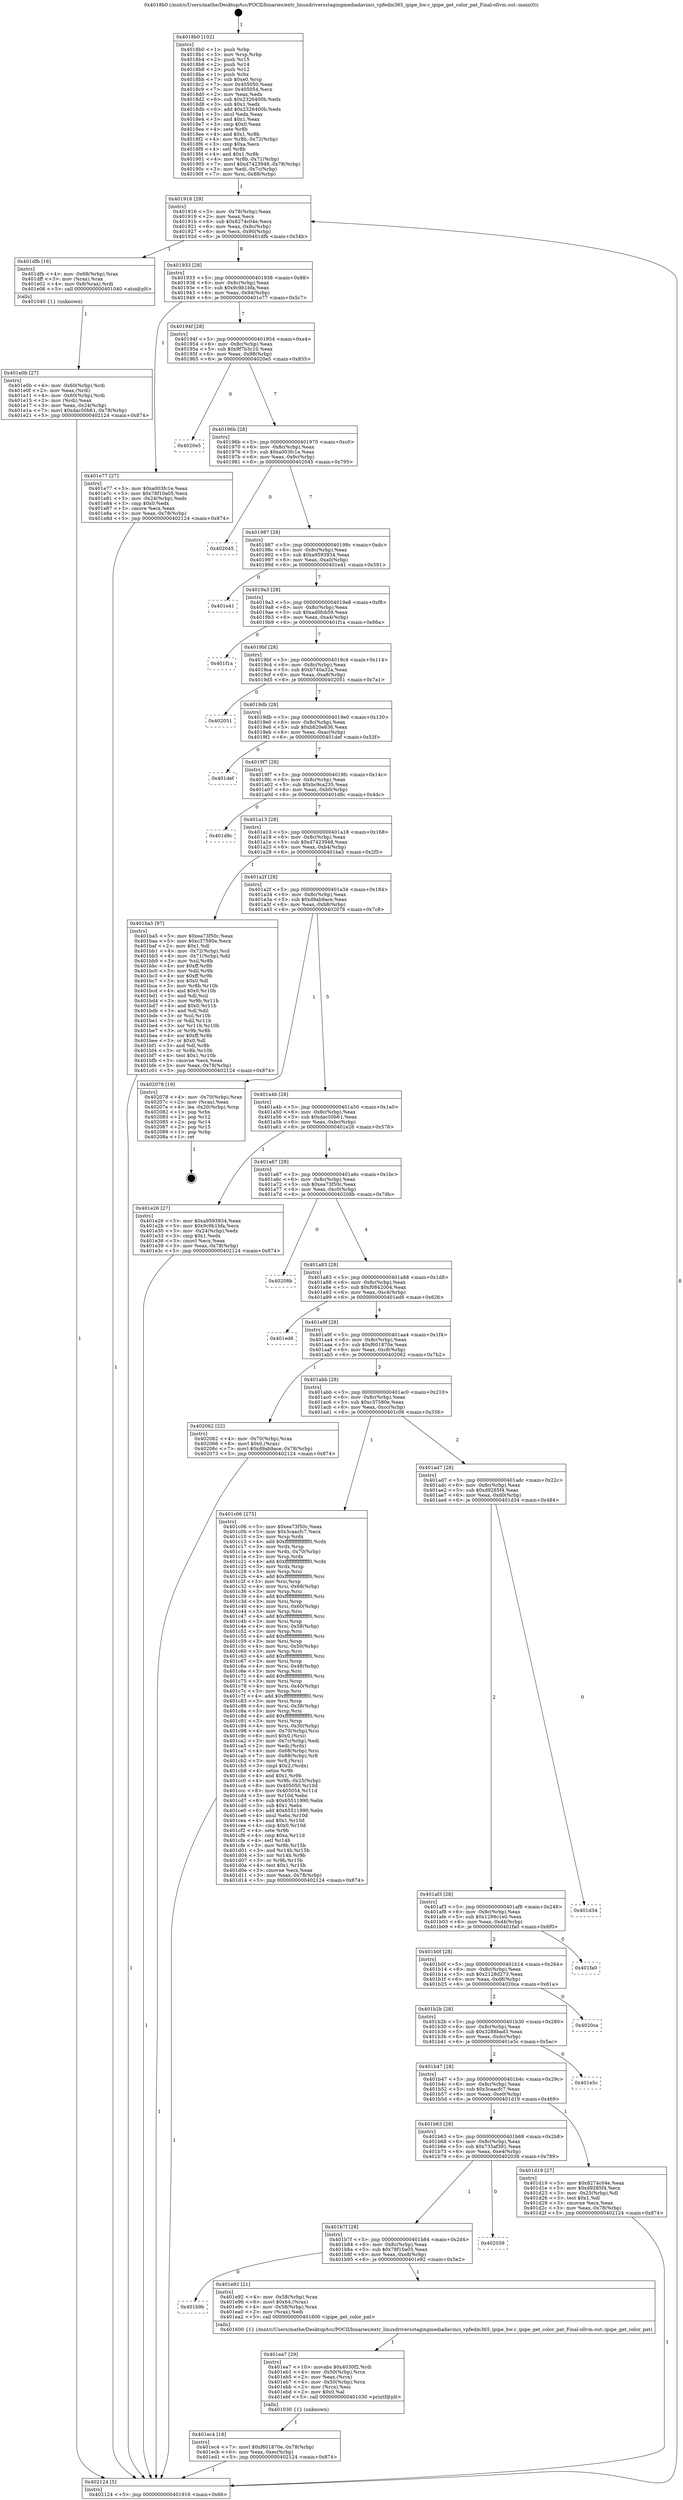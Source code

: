 digraph "0x4018b0" {
  label = "0x4018b0 (/mnt/c/Users/mathe/Desktop/tcc/POCII/binaries/extr_linuxdriversstagingmediadavinci_vpfedm365_ipipe_hw.c_ipipe_get_color_pat_Final-ollvm.out::main(0))"
  labelloc = "t"
  node[shape=record]

  Entry [label="",width=0.3,height=0.3,shape=circle,fillcolor=black,style=filled]
  "0x401916" [label="{
     0x401916 [29]\l
     | [instrs]\l
     &nbsp;&nbsp;0x401916 \<+3\>: mov -0x78(%rbp),%eax\l
     &nbsp;&nbsp;0x401919 \<+2\>: mov %eax,%ecx\l
     &nbsp;&nbsp;0x40191b \<+6\>: sub $0x8274c04e,%ecx\l
     &nbsp;&nbsp;0x401921 \<+6\>: mov %eax,-0x8c(%rbp)\l
     &nbsp;&nbsp;0x401927 \<+6\>: mov %ecx,-0x90(%rbp)\l
     &nbsp;&nbsp;0x40192d \<+6\>: je 0000000000401dfb \<main+0x54b\>\l
  }"]
  "0x401dfb" [label="{
     0x401dfb [16]\l
     | [instrs]\l
     &nbsp;&nbsp;0x401dfb \<+4\>: mov -0x68(%rbp),%rax\l
     &nbsp;&nbsp;0x401dff \<+3\>: mov (%rax),%rax\l
     &nbsp;&nbsp;0x401e02 \<+4\>: mov 0x8(%rax),%rdi\l
     &nbsp;&nbsp;0x401e06 \<+5\>: call 0000000000401040 \<atoi@plt\>\l
     | [calls]\l
     &nbsp;&nbsp;0x401040 \{1\} (unknown)\l
  }"]
  "0x401933" [label="{
     0x401933 [28]\l
     | [instrs]\l
     &nbsp;&nbsp;0x401933 \<+5\>: jmp 0000000000401938 \<main+0x88\>\l
     &nbsp;&nbsp;0x401938 \<+6\>: mov -0x8c(%rbp),%eax\l
     &nbsp;&nbsp;0x40193e \<+5\>: sub $0x9c9b1bfa,%eax\l
     &nbsp;&nbsp;0x401943 \<+6\>: mov %eax,-0x94(%rbp)\l
     &nbsp;&nbsp;0x401949 \<+6\>: je 0000000000401e77 \<main+0x5c7\>\l
  }"]
  Exit [label="",width=0.3,height=0.3,shape=circle,fillcolor=black,style=filled,peripheries=2]
  "0x401e77" [label="{
     0x401e77 [27]\l
     | [instrs]\l
     &nbsp;&nbsp;0x401e77 \<+5\>: mov $0xa003fc1e,%eax\l
     &nbsp;&nbsp;0x401e7c \<+5\>: mov $0x78f10a05,%ecx\l
     &nbsp;&nbsp;0x401e81 \<+3\>: mov -0x24(%rbp),%edx\l
     &nbsp;&nbsp;0x401e84 \<+3\>: cmp $0x0,%edx\l
     &nbsp;&nbsp;0x401e87 \<+3\>: cmove %ecx,%eax\l
     &nbsp;&nbsp;0x401e8a \<+3\>: mov %eax,-0x78(%rbp)\l
     &nbsp;&nbsp;0x401e8d \<+5\>: jmp 0000000000402124 \<main+0x874\>\l
  }"]
  "0x40194f" [label="{
     0x40194f [28]\l
     | [instrs]\l
     &nbsp;&nbsp;0x40194f \<+5\>: jmp 0000000000401954 \<main+0xa4\>\l
     &nbsp;&nbsp;0x401954 \<+6\>: mov -0x8c(%rbp),%eax\l
     &nbsp;&nbsp;0x40195a \<+5\>: sub $0x9f7b3c10,%eax\l
     &nbsp;&nbsp;0x40195f \<+6\>: mov %eax,-0x98(%rbp)\l
     &nbsp;&nbsp;0x401965 \<+6\>: je 00000000004020e5 \<main+0x835\>\l
  }"]
  "0x401ec4" [label="{
     0x401ec4 [18]\l
     | [instrs]\l
     &nbsp;&nbsp;0x401ec4 \<+7\>: movl $0xf601870e,-0x78(%rbp)\l
     &nbsp;&nbsp;0x401ecb \<+6\>: mov %eax,-0xec(%rbp)\l
     &nbsp;&nbsp;0x401ed1 \<+5\>: jmp 0000000000402124 \<main+0x874\>\l
  }"]
  "0x4020e5" [label="{
     0x4020e5\l
  }", style=dashed]
  "0x40196b" [label="{
     0x40196b [28]\l
     | [instrs]\l
     &nbsp;&nbsp;0x40196b \<+5\>: jmp 0000000000401970 \<main+0xc0\>\l
     &nbsp;&nbsp;0x401970 \<+6\>: mov -0x8c(%rbp),%eax\l
     &nbsp;&nbsp;0x401976 \<+5\>: sub $0xa003fc1e,%eax\l
     &nbsp;&nbsp;0x40197b \<+6\>: mov %eax,-0x9c(%rbp)\l
     &nbsp;&nbsp;0x401981 \<+6\>: je 0000000000402045 \<main+0x795\>\l
  }"]
  "0x401ea7" [label="{
     0x401ea7 [29]\l
     | [instrs]\l
     &nbsp;&nbsp;0x401ea7 \<+10\>: movabs $0x4030f2,%rdi\l
     &nbsp;&nbsp;0x401eb1 \<+4\>: mov -0x50(%rbp),%rcx\l
     &nbsp;&nbsp;0x401eb5 \<+2\>: mov %eax,(%rcx)\l
     &nbsp;&nbsp;0x401eb7 \<+4\>: mov -0x50(%rbp),%rcx\l
     &nbsp;&nbsp;0x401ebb \<+2\>: mov (%rcx),%esi\l
     &nbsp;&nbsp;0x401ebd \<+2\>: mov $0x0,%al\l
     &nbsp;&nbsp;0x401ebf \<+5\>: call 0000000000401030 \<printf@plt\>\l
     | [calls]\l
     &nbsp;&nbsp;0x401030 \{1\} (unknown)\l
  }"]
  "0x402045" [label="{
     0x402045\l
  }", style=dashed]
  "0x401987" [label="{
     0x401987 [28]\l
     | [instrs]\l
     &nbsp;&nbsp;0x401987 \<+5\>: jmp 000000000040198c \<main+0xdc\>\l
     &nbsp;&nbsp;0x40198c \<+6\>: mov -0x8c(%rbp),%eax\l
     &nbsp;&nbsp;0x401992 \<+5\>: sub $0xa9593934,%eax\l
     &nbsp;&nbsp;0x401997 \<+6\>: mov %eax,-0xa0(%rbp)\l
     &nbsp;&nbsp;0x40199d \<+6\>: je 0000000000401e41 \<main+0x591\>\l
  }"]
  "0x401b9b" [label="{
     0x401b9b\l
  }", style=dashed]
  "0x401e41" [label="{
     0x401e41\l
  }", style=dashed]
  "0x4019a3" [label="{
     0x4019a3 [28]\l
     | [instrs]\l
     &nbsp;&nbsp;0x4019a3 \<+5\>: jmp 00000000004019a8 \<main+0xf8\>\l
     &nbsp;&nbsp;0x4019a8 \<+6\>: mov -0x8c(%rbp),%eax\l
     &nbsp;&nbsp;0x4019ae \<+5\>: sub $0xad0fcb59,%eax\l
     &nbsp;&nbsp;0x4019b3 \<+6\>: mov %eax,-0xa4(%rbp)\l
     &nbsp;&nbsp;0x4019b9 \<+6\>: je 0000000000401f1a \<main+0x66a\>\l
  }"]
  "0x401e92" [label="{
     0x401e92 [21]\l
     | [instrs]\l
     &nbsp;&nbsp;0x401e92 \<+4\>: mov -0x58(%rbp),%rax\l
     &nbsp;&nbsp;0x401e96 \<+6\>: movl $0x64,(%rax)\l
     &nbsp;&nbsp;0x401e9c \<+4\>: mov -0x58(%rbp),%rax\l
     &nbsp;&nbsp;0x401ea0 \<+2\>: mov (%rax),%edi\l
     &nbsp;&nbsp;0x401ea2 \<+5\>: call 0000000000401600 \<ipipe_get_color_pat\>\l
     | [calls]\l
     &nbsp;&nbsp;0x401600 \{1\} (/mnt/c/Users/mathe/Desktop/tcc/POCII/binaries/extr_linuxdriversstagingmediadavinci_vpfedm365_ipipe_hw.c_ipipe_get_color_pat_Final-ollvm.out::ipipe_get_color_pat)\l
  }"]
  "0x401f1a" [label="{
     0x401f1a\l
  }", style=dashed]
  "0x4019bf" [label="{
     0x4019bf [28]\l
     | [instrs]\l
     &nbsp;&nbsp;0x4019bf \<+5\>: jmp 00000000004019c4 \<main+0x114\>\l
     &nbsp;&nbsp;0x4019c4 \<+6\>: mov -0x8c(%rbp),%eax\l
     &nbsp;&nbsp;0x4019ca \<+5\>: sub $0xb740a32a,%eax\l
     &nbsp;&nbsp;0x4019cf \<+6\>: mov %eax,-0xa8(%rbp)\l
     &nbsp;&nbsp;0x4019d5 \<+6\>: je 0000000000402051 \<main+0x7a1\>\l
  }"]
  "0x401b7f" [label="{
     0x401b7f [28]\l
     | [instrs]\l
     &nbsp;&nbsp;0x401b7f \<+5\>: jmp 0000000000401b84 \<main+0x2d4\>\l
     &nbsp;&nbsp;0x401b84 \<+6\>: mov -0x8c(%rbp),%eax\l
     &nbsp;&nbsp;0x401b8a \<+5\>: sub $0x78f10a05,%eax\l
     &nbsp;&nbsp;0x401b8f \<+6\>: mov %eax,-0xe8(%rbp)\l
     &nbsp;&nbsp;0x401b95 \<+6\>: je 0000000000401e92 \<main+0x5e2\>\l
  }"]
  "0x402051" [label="{
     0x402051\l
  }", style=dashed]
  "0x4019db" [label="{
     0x4019db [28]\l
     | [instrs]\l
     &nbsp;&nbsp;0x4019db \<+5\>: jmp 00000000004019e0 \<main+0x130\>\l
     &nbsp;&nbsp;0x4019e0 \<+6\>: mov -0x8c(%rbp),%eax\l
     &nbsp;&nbsp;0x4019e6 \<+5\>: sub $0xb820e636,%eax\l
     &nbsp;&nbsp;0x4019eb \<+6\>: mov %eax,-0xac(%rbp)\l
     &nbsp;&nbsp;0x4019f1 \<+6\>: je 0000000000401def \<main+0x53f\>\l
  }"]
  "0x402039" [label="{
     0x402039\l
  }", style=dashed]
  "0x401def" [label="{
     0x401def\l
  }", style=dashed]
  "0x4019f7" [label="{
     0x4019f7 [28]\l
     | [instrs]\l
     &nbsp;&nbsp;0x4019f7 \<+5\>: jmp 00000000004019fc \<main+0x14c\>\l
     &nbsp;&nbsp;0x4019fc \<+6\>: mov -0x8c(%rbp),%eax\l
     &nbsp;&nbsp;0x401a02 \<+5\>: sub $0xbc9ca235,%eax\l
     &nbsp;&nbsp;0x401a07 \<+6\>: mov %eax,-0xb0(%rbp)\l
     &nbsp;&nbsp;0x401a0d \<+6\>: je 0000000000401d8c \<main+0x4dc\>\l
  }"]
  "0x401e0b" [label="{
     0x401e0b [27]\l
     | [instrs]\l
     &nbsp;&nbsp;0x401e0b \<+4\>: mov -0x60(%rbp),%rdi\l
     &nbsp;&nbsp;0x401e0f \<+2\>: mov %eax,(%rdi)\l
     &nbsp;&nbsp;0x401e11 \<+4\>: mov -0x60(%rbp),%rdi\l
     &nbsp;&nbsp;0x401e15 \<+2\>: mov (%rdi),%eax\l
     &nbsp;&nbsp;0x401e17 \<+3\>: mov %eax,-0x24(%rbp)\l
     &nbsp;&nbsp;0x401e1a \<+7\>: movl $0xdac50b61,-0x78(%rbp)\l
     &nbsp;&nbsp;0x401e21 \<+5\>: jmp 0000000000402124 \<main+0x874\>\l
  }"]
  "0x401d8c" [label="{
     0x401d8c\l
  }", style=dashed]
  "0x401a13" [label="{
     0x401a13 [28]\l
     | [instrs]\l
     &nbsp;&nbsp;0x401a13 \<+5\>: jmp 0000000000401a18 \<main+0x168\>\l
     &nbsp;&nbsp;0x401a18 \<+6\>: mov -0x8c(%rbp),%eax\l
     &nbsp;&nbsp;0x401a1e \<+5\>: sub $0xd7423948,%eax\l
     &nbsp;&nbsp;0x401a23 \<+6\>: mov %eax,-0xb4(%rbp)\l
     &nbsp;&nbsp;0x401a29 \<+6\>: je 0000000000401ba5 \<main+0x2f5\>\l
  }"]
  "0x401b63" [label="{
     0x401b63 [28]\l
     | [instrs]\l
     &nbsp;&nbsp;0x401b63 \<+5\>: jmp 0000000000401b68 \<main+0x2b8\>\l
     &nbsp;&nbsp;0x401b68 \<+6\>: mov -0x8c(%rbp),%eax\l
     &nbsp;&nbsp;0x401b6e \<+5\>: sub $0x735af391,%eax\l
     &nbsp;&nbsp;0x401b73 \<+6\>: mov %eax,-0xe4(%rbp)\l
     &nbsp;&nbsp;0x401b79 \<+6\>: je 0000000000402039 \<main+0x789\>\l
  }"]
  "0x401ba5" [label="{
     0x401ba5 [97]\l
     | [instrs]\l
     &nbsp;&nbsp;0x401ba5 \<+5\>: mov $0xea73f50c,%eax\l
     &nbsp;&nbsp;0x401baa \<+5\>: mov $0xc37580e,%ecx\l
     &nbsp;&nbsp;0x401baf \<+2\>: mov $0x1,%dl\l
     &nbsp;&nbsp;0x401bb1 \<+4\>: mov -0x72(%rbp),%sil\l
     &nbsp;&nbsp;0x401bb5 \<+4\>: mov -0x71(%rbp),%dil\l
     &nbsp;&nbsp;0x401bb9 \<+3\>: mov %sil,%r8b\l
     &nbsp;&nbsp;0x401bbc \<+4\>: xor $0xff,%r8b\l
     &nbsp;&nbsp;0x401bc0 \<+3\>: mov %dil,%r9b\l
     &nbsp;&nbsp;0x401bc3 \<+4\>: xor $0xff,%r9b\l
     &nbsp;&nbsp;0x401bc7 \<+3\>: xor $0x0,%dl\l
     &nbsp;&nbsp;0x401bca \<+3\>: mov %r8b,%r10b\l
     &nbsp;&nbsp;0x401bcd \<+4\>: and $0x0,%r10b\l
     &nbsp;&nbsp;0x401bd1 \<+3\>: and %dl,%sil\l
     &nbsp;&nbsp;0x401bd4 \<+3\>: mov %r9b,%r11b\l
     &nbsp;&nbsp;0x401bd7 \<+4\>: and $0x0,%r11b\l
     &nbsp;&nbsp;0x401bdb \<+3\>: and %dl,%dil\l
     &nbsp;&nbsp;0x401bde \<+3\>: or %sil,%r10b\l
     &nbsp;&nbsp;0x401be1 \<+3\>: or %dil,%r11b\l
     &nbsp;&nbsp;0x401be4 \<+3\>: xor %r11b,%r10b\l
     &nbsp;&nbsp;0x401be7 \<+3\>: or %r9b,%r8b\l
     &nbsp;&nbsp;0x401bea \<+4\>: xor $0xff,%r8b\l
     &nbsp;&nbsp;0x401bee \<+3\>: or $0x0,%dl\l
     &nbsp;&nbsp;0x401bf1 \<+3\>: and %dl,%r8b\l
     &nbsp;&nbsp;0x401bf4 \<+3\>: or %r8b,%r10b\l
     &nbsp;&nbsp;0x401bf7 \<+4\>: test $0x1,%r10b\l
     &nbsp;&nbsp;0x401bfb \<+3\>: cmovne %ecx,%eax\l
     &nbsp;&nbsp;0x401bfe \<+3\>: mov %eax,-0x78(%rbp)\l
     &nbsp;&nbsp;0x401c01 \<+5\>: jmp 0000000000402124 \<main+0x874\>\l
  }"]
  "0x401a2f" [label="{
     0x401a2f [28]\l
     | [instrs]\l
     &nbsp;&nbsp;0x401a2f \<+5\>: jmp 0000000000401a34 \<main+0x184\>\l
     &nbsp;&nbsp;0x401a34 \<+6\>: mov -0x8c(%rbp),%eax\l
     &nbsp;&nbsp;0x401a3a \<+5\>: sub $0xd9ab9ace,%eax\l
     &nbsp;&nbsp;0x401a3f \<+6\>: mov %eax,-0xb8(%rbp)\l
     &nbsp;&nbsp;0x401a45 \<+6\>: je 0000000000402078 \<main+0x7c8\>\l
  }"]
  "0x402124" [label="{
     0x402124 [5]\l
     | [instrs]\l
     &nbsp;&nbsp;0x402124 \<+5\>: jmp 0000000000401916 \<main+0x66\>\l
  }"]
  "0x4018b0" [label="{
     0x4018b0 [102]\l
     | [instrs]\l
     &nbsp;&nbsp;0x4018b0 \<+1\>: push %rbp\l
     &nbsp;&nbsp;0x4018b1 \<+3\>: mov %rsp,%rbp\l
     &nbsp;&nbsp;0x4018b4 \<+2\>: push %r15\l
     &nbsp;&nbsp;0x4018b6 \<+2\>: push %r14\l
     &nbsp;&nbsp;0x4018b8 \<+2\>: push %r12\l
     &nbsp;&nbsp;0x4018ba \<+1\>: push %rbx\l
     &nbsp;&nbsp;0x4018bb \<+7\>: sub $0xe0,%rsp\l
     &nbsp;&nbsp;0x4018c2 \<+7\>: mov 0x405050,%eax\l
     &nbsp;&nbsp;0x4018c9 \<+7\>: mov 0x405054,%ecx\l
     &nbsp;&nbsp;0x4018d0 \<+2\>: mov %eax,%edx\l
     &nbsp;&nbsp;0x4018d2 \<+6\>: sub $0x2326400b,%edx\l
     &nbsp;&nbsp;0x4018d8 \<+3\>: sub $0x1,%edx\l
     &nbsp;&nbsp;0x4018db \<+6\>: add $0x2326400b,%edx\l
     &nbsp;&nbsp;0x4018e1 \<+3\>: imul %edx,%eax\l
     &nbsp;&nbsp;0x4018e4 \<+3\>: and $0x1,%eax\l
     &nbsp;&nbsp;0x4018e7 \<+3\>: cmp $0x0,%eax\l
     &nbsp;&nbsp;0x4018ea \<+4\>: sete %r8b\l
     &nbsp;&nbsp;0x4018ee \<+4\>: and $0x1,%r8b\l
     &nbsp;&nbsp;0x4018f2 \<+4\>: mov %r8b,-0x72(%rbp)\l
     &nbsp;&nbsp;0x4018f6 \<+3\>: cmp $0xa,%ecx\l
     &nbsp;&nbsp;0x4018f9 \<+4\>: setl %r8b\l
     &nbsp;&nbsp;0x4018fd \<+4\>: and $0x1,%r8b\l
     &nbsp;&nbsp;0x401901 \<+4\>: mov %r8b,-0x71(%rbp)\l
     &nbsp;&nbsp;0x401905 \<+7\>: movl $0xd7423948,-0x78(%rbp)\l
     &nbsp;&nbsp;0x40190c \<+3\>: mov %edi,-0x7c(%rbp)\l
     &nbsp;&nbsp;0x40190f \<+7\>: mov %rsi,-0x88(%rbp)\l
  }"]
  "0x401d19" [label="{
     0x401d19 [27]\l
     | [instrs]\l
     &nbsp;&nbsp;0x401d19 \<+5\>: mov $0x8274c04e,%eax\l
     &nbsp;&nbsp;0x401d1e \<+5\>: mov $0xd9285f4,%ecx\l
     &nbsp;&nbsp;0x401d23 \<+3\>: mov -0x25(%rbp),%dl\l
     &nbsp;&nbsp;0x401d26 \<+3\>: test $0x1,%dl\l
     &nbsp;&nbsp;0x401d29 \<+3\>: cmovne %ecx,%eax\l
     &nbsp;&nbsp;0x401d2c \<+3\>: mov %eax,-0x78(%rbp)\l
     &nbsp;&nbsp;0x401d2f \<+5\>: jmp 0000000000402124 \<main+0x874\>\l
  }"]
  "0x402078" [label="{
     0x402078 [19]\l
     | [instrs]\l
     &nbsp;&nbsp;0x402078 \<+4\>: mov -0x70(%rbp),%rax\l
     &nbsp;&nbsp;0x40207c \<+2\>: mov (%rax),%eax\l
     &nbsp;&nbsp;0x40207e \<+4\>: lea -0x20(%rbp),%rsp\l
     &nbsp;&nbsp;0x402082 \<+1\>: pop %rbx\l
     &nbsp;&nbsp;0x402083 \<+2\>: pop %r12\l
     &nbsp;&nbsp;0x402085 \<+2\>: pop %r14\l
     &nbsp;&nbsp;0x402087 \<+2\>: pop %r15\l
     &nbsp;&nbsp;0x402089 \<+1\>: pop %rbp\l
     &nbsp;&nbsp;0x40208a \<+1\>: ret\l
  }"]
  "0x401a4b" [label="{
     0x401a4b [28]\l
     | [instrs]\l
     &nbsp;&nbsp;0x401a4b \<+5\>: jmp 0000000000401a50 \<main+0x1a0\>\l
     &nbsp;&nbsp;0x401a50 \<+6\>: mov -0x8c(%rbp),%eax\l
     &nbsp;&nbsp;0x401a56 \<+5\>: sub $0xdac50b61,%eax\l
     &nbsp;&nbsp;0x401a5b \<+6\>: mov %eax,-0xbc(%rbp)\l
     &nbsp;&nbsp;0x401a61 \<+6\>: je 0000000000401e26 \<main+0x576\>\l
  }"]
  "0x401b47" [label="{
     0x401b47 [28]\l
     | [instrs]\l
     &nbsp;&nbsp;0x401b47 \<+5\>: jmp 0000000000401b4c \<main+0x29c\>\l
     &nbsp;&nbsp;0x401b4c \<+6\>: mov -0x8c(%rbp),%eax\l
     &nbsp;&nbsp;0x401b52 \<+5\>: sub $0x3caacfc7,%eax\l
     &nbsp;&nbsp;0x401b57 \<+6\>: mov %eax,-0xe0(%rbp)\l
     &nbsp;&nbsp;0x401b5d \<+6\>: je 0000000000401d19 \<main+0x469\>\l
  }"]
  "0x401e26" [label="{
     0x401e26 [27]\l
     | [instrs]\l
     &nbsp;&nbsp;0x401e26 \<+5\>: mov $0xa9593934,%eax\l
     &nbsp;&nbsp;0x401e2b \<+5\>: mov $0x9c9b1bfa,%ecx\l
     &nbsp;&nbsp;0x401e30 \<+3\>: mov -0x24(%rbp),%edx\l
     &nbsp;&nbsp;0x401e33 \<+3\>: cmp $0x1,%edx\l
     &nbsp;&nbsp;0x401e36 \<+3\>: cmovl %ecx,%eax\l
     &nbsp;&nbsp;0x401e39 \<+3\>: mov %eax,-0x78(%rbp)\l
     &nbsp;&nbsp;0x401e3c \<+5\>: jmp 0000000000402124 \<main+0x874\>\l
  }"]
  "0x401a67" [label="{
     0x401a67 [28]\l
     | [instrs]\l
     &nbsp;&nbsp;0x401a67 \<+5\>: jmp 0000000000401a6c \<main+0x1bc\>\l
     &nbsp;&nbsp;0x401a6c \<+6\>: mov -0x8c(%rbp),%eax\l
     &nbsp;&nbsp;0x401a72 \<+5\>: sub $0xea73f50c,%eax\l
     &nbsp;&nbsp;0x401a77 \<+6\>: mov %eax,-0xc0(%rbp)\l
     &nbsp;&nbsp;0x401a7d \<+6\>: je 000000000040208b \<main+0x7db\>\l
  }"]
  "0x401e5c" [label="{
     0x401e5c\l
  }", style=dashed]
  "0x40208b" [label="{
     0x40208b\l
  }", style=dashed]
  "0x401a83" [label="{
     0x401a83 [28]\l
     | [instrs]\l
     &nbsp;&nbsp;0x401a83 \<+5\>: jmp 0000000000401a88 \<main+0x1d8\>\l
     &nbsp;&nbsp;0x401a88 \<+6\>: mov -0x8c(%rbp),%eax\l
     &nbsp;&nbsp;0x401a8e \<+5\>: sub $0xf0842004,%eax\l
     &nbsp;&nbsp;0x401a93 \<+6\>: mov %eax,-0xc4(%rbp)\l
     &nbsp;&nbsp;0x401a99 \<+6\>: je 0000000000401ed6 \<main+0x626\>\l
  }"]
  "0x401b2b" [label="{
     0x401b2b [28]\l
     | [instrs]\l
     &nbsp;&nbsp;0x401b2b \<+5\>: jmp 0000000000401b30 \<main+0x280\>\l
     &nbsp;&nbsp;0x401b30 \<+6\>: mov -0x8c(%rbp),%eax\l
     &nbsp;&nbsp;0x401b36 \<+5\>: sub $0x3288bad3,%eax\l
     &nbsp;&nbsp;0x401b3b \<+6\>: mov %eax,-0xdc(%rbp)\l
     &nbsp;&nbsp;0x401b41 \<+6\>: je 0000000000401e5c \<main+0x5ac\>\l
  }"]
  "0x401ed6" [label="{
     0x401ed6\l
  }", style=dashed]
  "0x401a9f" [label="{
     0x401a9f [28]\l
     | [instrs]\l
     &nbsp;&nbsp;0x401a9f \<+5\>: jmp 0000000000401aa4 \<main+0x1f4\>\l
     &nbsp;&nbsp;0x401aa4 \<+6\>: mov -0x8c(%rbp),%eax\l
     &nbsp;&nbsp;0x401aaa \<+5\>: sub $0xf601870e,%eax\l
     &nbsp;&nbsp;0x401aaf \<+6\>: mov %eax,-0xc8(%rbp)\l
     &nbsp;&nbsp;0x401ab5 \<+6\>: je 0000000000402062 \<main+0x7b2\>\l
  }"]
  "0x4020ca" [label="{
     0x4020ca\l
  }", style=dashed]
  "0x402062" [label="{
     0x402062 [22]\l
     | [instrs]\l
     &nbsp;&nbsp;0x402062 \<+4\>: mov -0x70(%rbp),%rax\l
     &nbsp;&nbsp;0x402066 \<+6\>: movl $0x0,(%rax)\l
     &nbsp;&nbsp;0x40206c \<+7\>: movl $0xd9ab9ace,-0x78(%rbp)\l
     &nbsp;&nbsp;0x402073 \<+5\>: jmp 0000000000402124 \<main+0x874\>\l
  }"]
  "0x401abb" [label="{
     0x401abb [28]\l
     | [instrs]\l
     &nbsp;&nbsp;0x401abb \<+5\>: jmp 0000000000401ac0 \<main+0x210\>\l
     &nbsp;&nbsp;0x401ac0 \<+6\>: mov -0x8c(%rbp),%eax\l
     &nbsp;&nbsp;0x401ac6 \<+5\>: sub $0xc37580e,%eax\l
     &nbsp;&nbsp;0x401acb \<+6\>: mov %eax,-0xcc(%rbp)\l
     &nbsp;&nbsp;0x401ad1 \<+6\>: je 0000000000401c06 \<main+0x356\>\l
  }"]
  "0x401b0f" [label="{
     0x401b0f [28]\l
     | [instrs]\l
     &nbsp;&nbsp;0x401b0f \<+5\>: jmp 0000000000401b14 \<main+0x264\>\l
     &nbsp;&nbsp;0x401b14 \<+6\>: mov -0x8c(%rbp),%eax\l
     &nbsp;&nbsp;0x401b1a \<+5\>: sub $0x2128d273,%eax\l
     &nbsp;&nbsp;0x401b1f \<+6\>: mov %eax,-0xd8(%rbp)\l
     &nbsp;&nbsp;0x401b25 \<+6\>: je 00000000004020ca \<main+0x81a\>\l
  }"]
  "0x401c06" [label="{
     0x401c06 [275]\l
     | [instrs]\l
     &nbsp;&nbsp;0x401c06 \<+5\>: mov $0xea73f50c,%eax\l
     &nbsp;&nbsp;0x401c0b \<+5\>: mov $0x3caacfc7,%ecx\l
     &nbsp;&nbsp;0x401c10 \<+3\>: mov %rsp,%rdx\l
     &nbsp;&nbsp;0x401c13 \<+4\>: add $0xfffffffffffffff0,%rdx\l
     &nbsp;&nbsp;0x401c17 \<+3\>: mov %rdx,%rsp\l
     &nbsp;&nbsp;0x401c1a \<+4\>: mov %rdx,-0x70(%rbp)\l
     &nbsp;&nbsp;0x401c1e \<+3\>: mov %rsp,%rdx\l
     &nbsp;&nbsp;0x401c21 \<+4\>: add $0xfffffffffffffff0,%rdx\l
     &nbsp;&nbsp;0x401c25 \<+3\>: mov %rdx,%rsp\l
     &nbsp;&nbsp;0x401c28 \<+3\>: mov %rsp,%rsi\l
     &nbsp;&nbsp;0x401c2b \<+4\>: add $0xfffffffffffffff0,%rsi\l
     &nbsp;&nbsp;0x401c2f \<+3\>: mov %rsi,%rsp\l
     &nbsp;&nbsp;0x401c32 \<+4\>: mov %rsi,-0x68(%rbp)\l
     &nbsp;&nbsp;0x401c36 \<+3\>: mov %rsp,%rsi\l
     &nbsp;&nbsp;0x401c39 \<+4\>: add $0xfffffffffffffff0,%rsi\l
     &nbsp;&nbsp;0x401c3d \<+3\>: mov %rsi,%rsp\l
     &nbsp;&nbsp;0x401c40 \<+4\>: mov %rsi,-0x60(%rbp)\l
     &nbsp;&nbsp;0x401c44 \<+3\>: mov %rsp,%rsi\l
     &nbsp;&nbsp;0x401c47 \<+4\>: add $0xfffffffffffffff0,%rsi\l
     &nbsp;&nbsp;0x401c4b \<+3\>: mov %rsi,%rsp\l
     &nbsp;&nbsp;0x401c4e \<+4\>: mov %rsi,-0x58(%rbp)\l
     &nbsp;&nbsp;0x401c52 \<+3\>: mov %rsp,%rsi\l
     &nbsp;&nbsp;0x401c55 \<+4\>: add $0xfffffffffffffff0,%rsi\l
     &nbsp;&nbsp;0x401c59 \<+3\>: mov %rsi,%rsp\l
     &nbsp;&nbsp;0x401c5c \<+4\>: mov %rsi,-0x50(%rbp)\l
     &nbsp;&nbsp;0x401c60 \<+3\>: mov %rsp,%rsi\l
     &nbsp;&nbsp;0x401c63 \<+4\>: add $0xfffffffffffffff0,%rsi\l
     &nbsp;&nbsp;0x401c67 \<+3\>: mov %rsi,%rsp\l
     &nbsp;&nbsp;0x401c6a \<+4\>: mov %rsi,-0x48(%rbp)\l
     &nbsp;&nbsp;0x401c6e \<+3\>: mov %rsp,%rsi\l
     &nbsp;&nbsp;0x401c71 \<+4\>: add $0xfffffffffffffff0,%rsi\l
     &nbsp;&nbsp;0x401c75 \<+3\>: mov %rsi,%rsp\l
     &nbsp;&nbsp;0x401c78 \<+4\>: mov %rsi,-0x40(%rbp)\l
     &nbsp;&nbsp;0x401c7c \<+3\>: mov %rsp,%rsi\l
     &nbsp;&nbsp;0x401c7f \<+4\>: add $0xfffffffffffffff0,%rsi\l
     &nbsp;&nbsp;0x401c83 \<+3\>: mov %rsi,%rsp\l
     &nbsp;&nbsp;0x401c86 \<+4\>: mov %rsi,-0x38(%rbp)\l
     &nbsp;&nbsp;0x401c8a \<+3\>: mov %rsp,%rsi\l
     &nbsp;&nbsp;0x401c8d \<+4\>: add $0xfffffffffffffff0,%rsi\l
     &nbsp;&nbsp;0x401c91 \<+3\>: mov %rsi,%rsp\l
     &nbsp;&nbsp;0x401c94 \<+4\>: mov %rsi,-0x30(%rbp)\l
     &nbsp;&nbsp;0x401c98 \<+4\>: mov -0x70(%rbp),%rsi\l
     &nbsp;&nbsp;0x401c9c \<+6\>: movl $0x0,(%rsi)\l
     &nbsp;&nbsp;0x401ca2 \<+3\>: mov -0x7c(%rbp),%edi\l
     &nbsp;&nbsp;0x401ca5 \<+2\>: mov %edi,(%rdx)\l
     &nbsp;&nbsp;0x401ca7 \<+4\>: mov -0x68(%rbp),%rsi\l
     &nbsp;&nbsp;0x401cab \<+7\>: mov -0x88(%rbp),%r8\l
     &nbsp;&nbsp;0x401cb2 \<+3\>: mov %r8,(%rsi)\l
     &nbsp;&nbsp;0x401cb5 \<+3\>: cmpl $0x2,(%rdx)\l
     &nbsp;&nbsp;0x401cb8 \<+4\>: setne %r9b\l
     &nbsp;&nbsp;0x401cbc \<+4\>: and $0x1,%r9b\l
     &nbsp;&nbsp;0x401cc0 \<+4\>: mov %r9b,-0x25(%rbp)\l
     &nbsp;&nbsp;0x401cc4 \<+8\>: mov 0x405050,%r10d\l
     &nbsp;&nbsp;0x401ccc \<+8\>: mov 0x405054,%r11d\l
     &nbsp;&nbsp;0x401cd4 \<+3\>: mov %r10d,%ebx\l
     &nbsp;&nbsp;0x401cd7 \<+6\>: sub $0x65511990,%ebx\l
     &nbsp;&nbsp;0x401cdd \<+3\>: sub $0x1,%ebx\l
     &nbsp;&nbsp;0x401ce0 \<+6\>: add $0x65511990,%ebx\l
     &nbsp;&nbsp;0x401ce6 \<+4\>: imul %ebx,%r10d\l
     &nbsp;&nbsp;0x401cea \<+4\>: and $0x1,%r10d\l
     &nbsp;&nbsp;0x401cee \<+4\>: cmp $0x0,%r10d\l
     &nbsp;&nbsp;0x401cf2 \<+4\>: sete %r9b\l
     &nbsp;&nbsp;0x401cf6 \<+4\>: cmp $0xa,%r11d\l
     &nbsp;&nbsp;0x401cfa \<+4\>: setl %r14b\l
     &nbsp;&nbsp;0x401cfe \<+3\>: mov %r9b,%r15b\l
     &nbsp;&nbsp;0x401d01 \<+3\>: and %r14b,%r15b\l
     &nbsp;&nbsp;0x401d04 \<+3\>: xor %r14b,%r9b\l
     &nbsp;&nbsp;0x401d07 \<+3\>: or %r9b,%r15b\l
     &nbsp;&nbsp;0x401d0a \<+4\>: test $0x1,%r15b\l
     &nbsp;&nbsp;0x401d0e \<+3\>: cmovne %ecx,%eax\l
     &nbsp;&nbsp;0x401d11 \<+3\>: mov %eax,-0x78(%rbp)\l
     &nbsp;&nbsp;0x401d14 \<+5\>: jmp 0000000000402124 \<main+0x874\>\l
  }"]
  "0x401ad7" [label="{
     0x401ad7 [28]\l
     | [instrs]\l
     &nbsp;&nbsp;0x401ad7 \<+5\>: jmp 0000000000401adc \<main+0x22c\>\l
     &nbsp;&nbsp;0x401adc \<+6\>: mov -0x8c(%rbp),%eax\l
     &nbsp;&nbsp;0x401ae2 \<+5\>: sub $0xd9285f4,%eax\l
     &nbsp;&nbsp;0x401ae7 \<+6\>: mov %eax,-0xd0(%rbp)\l
     &nbsp;&nbsp;0x401aed \<+6\>: je 0000000000401d34 \<main+0x484\>\l
  }"]
  "0x401fa0" [label="{
     0x401fa0\l
  }", style=dashed]
  "0x401af3" [label="{
     0x401af3 [28]\l
     | [instrs]\l
     &nbsp;&nbsp;0x401af3 \<+5\>: jmp 0000000000401af8 \<main+0x248\>\l
     &nbsp;&nbsp;0x401af8 \<+6\>: mov -0x8c(%rbp),%eax\l
     &nbsp;&nbsp;0x401afe \<+5\>: sub $0x1299c1e0,%eax\l
     &nbsp;&nbsp;0x401b03 \<+6\>: mov %eax,-0xd4(%rbp)\l
     &nbsp;&nbsp;0x401b09 \<+6\>: je 0000000000401fa0 \<main+0x6f0\>\l
  }"]
  "0x401d34" [label="{
     0x401d34\l
  }", style=dashed]
  Entry -> "0x4018b0" [label=" 1"]
  "0x401916" -> "0x401dfb" [label=" 1"]
  "0x401916" -> "0x401933" [label=" 8"]
  "0x402078" -> Exit [label=" 1"]
  "0x401933" -> "0x401e77" [label=" 1"]
  "0x401933" -> "0x40194f" [label=" 7"]
  "0x402062" -> "0x402124" [label=" 1"]
  "0x40194f" -> "0x4020e5" [label=" 0"]
  "0x40194f" -> "0x40196b" [label=" 7"]
  "0x401ec4" -> "0x402124" [label=" 1"]
  "0x40196b" -> "0x402045" [label=" 0"]
  "0x40196b" -> "0x401987" [label=" 7"]
  "0x401ea7" -> "0x401ec4" [label=" 1"]
  "0x401987" -> "0x401e41" [label=" 0"]
  "0x401987" -> "0x4019a3" [label=" 7"]
  "0x401e92" -> "0x401ea7" [label=" 1"]
  "0x4019a3" -> "0x401f1a" [label=" 0"]
  "0x4019a3" -> "0x4019bf" [label=" 7"]
  "0x401b7f" -> "0x401b9b" [label=" 0"]
  "0x4019bf" -> "0x402051" [label=" 0"]
  "0x4019bf" -> "0x4019db" [label=" 7"]
  "0x401b7f" -> "0x401e92" [label=" 1"]
  "0x4019db" -> "0x401def" [label=" 0"]
  "0x4019db" -> "0x4019f7" [label=" 7"]
  "0x401b63" -> "0x401b7f" [label=" 1"]
  "0x4019f7" -> "0x401d8c" [label=" 0"]
  "0x4019f7" -> "0x401a13" [label=" 7"]
  "0x401b63" -> "0x402039" [label=" 0"]
  "0x401a13" -> "0x401ba5" [label=" 1"]
  "0x401a13" -> "0x401a2f" [label=" 6"]
  "0x401ba5" -> "0x402124" [label=" 1"]
  "0x4018b0" -> "0x401916" [label=" 1"]
  "0x402124" -> "0x401916" [label=" 8"]
  "0x401e77" -> "0x402124" [label=" 1"]
  "0x401a2f" -> "0x402078" [label=" 1"]
  "0x401a2f" -> "0x401a4b" [label=" 5"]
  "0x401e26" -> "0x402124" [label=" 1"]
  "0x401a4b" -> "0x401e26" [label=" 1"]
  "0x401a4b" -> "0x401a67" [label=" 4"]
  "0x401dfb" -> "0x401e0b" [label=" 1"]
  "0x401a67" -> "0x40208b" [label=" 0"]
  "0x401a67" -> "0x401a83" [label=" 4"]
  "0x401d19" -> "0x402124" [label=" 1"]
  "0x401a83" -> "0x401ed6" [label=" 0"]
  "0x401a83" -> "0x401a9f" [label=" 4"]
  "0x401b47" -> "0x401d19" [label=" 1"]
  "0x401a9f" -> "0x402062" [label=" 1"]
  "0x401a9f" -> "0x401abb" [label=" 3"]
  "0x401e0b" -> "0x402124" [label=" 1"]
  "0x401abb" -> "0x401c06" [label=" 1"]
  "0x401abb" -> "0x401ad7" [label=" 2"]
  "0x401b2b" -> "0x401e5c" [label=" 0"]
  "0x401c06" -> "0x402124" [label=" 1"]
  "0x401b47" -> "0x401b63" [label=" 1"]
  "0x401ad7" -> "0x401d34" [label=" 0"]
  "0x401ad7" -> "0x401af3" [label=" 2"]
  "0x401b0f" -> "0x401b2b" [label=" 2"]
  "0x401af3" -> "0x401fa0" [label=" 0"]
  "0x401af3" -> "0x401b0f" [label=" 2"]
  "0x401b2b" -> "0x401b47" [label=" 2"]
  "0x401b0f" -> "0x4020ca" [label=" 0"]
}
